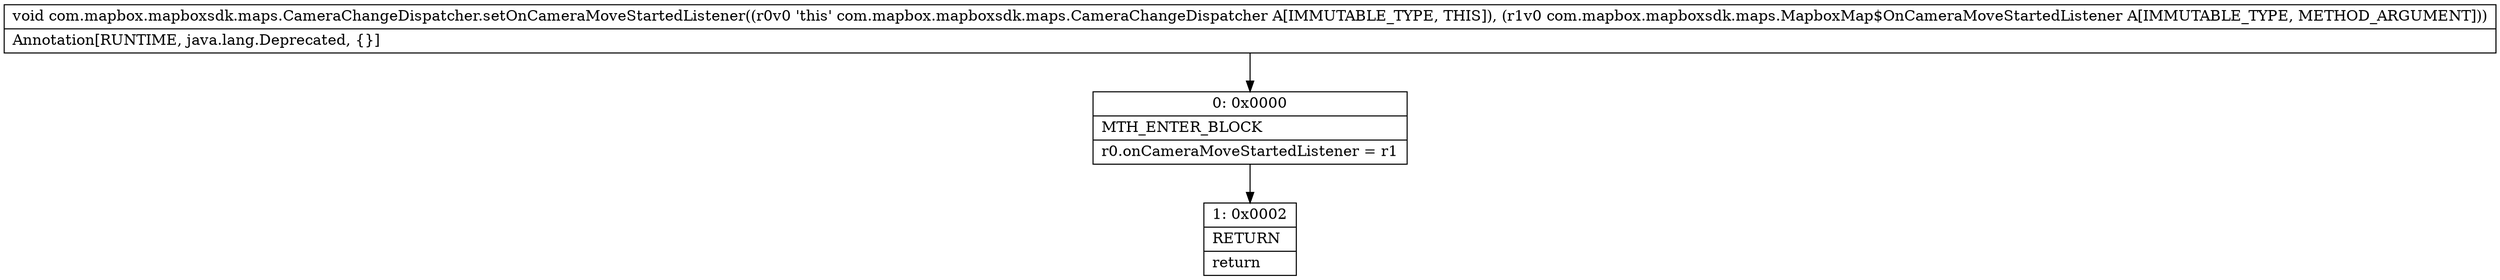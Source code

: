 digraph "CFG forcom.mapbox.mapboxsdk.maps.CameraChangeDispatcher.setOnCameraMoveStartedListener(Lcom\/mapbox\/mapboxsdk\/maps\/MapboxMap$OnCameraMoveStartedListener;)V" {
Node_0 [shape=record,label="{0\:\ 0x0000|MTH_ENTER_BLOCK\l|r0.onCameraMoveStartedListener = r1\l}"];
Node_1 [shape=record,label="{1\:\ 0x0002|RETURN\l|return\l}"];
MethodNode[shape=record,label="{void com.mapbox.mapboxsdk.maps.CameraChangeDispatcher.setOnCameraMoveStartedListener((r0v0 'this' com.mapbox.mapboxsdk.maps.CameraChangeDispatcher A[IMMUTABLE_TYPE, THIS]), (r1v0 com.mapbox.mapboxsdk.maps.MapboxMap$OnCameraMoveStartedListener A[IMMUTABLE_TYPE, METHOD_ARGUMENT]))  | Annotation[RUNTIME, java.lang.Deprecated, \{\}]\l}"];
MethodNode -> Node_0;
Node_0 -> Node_1;
}


